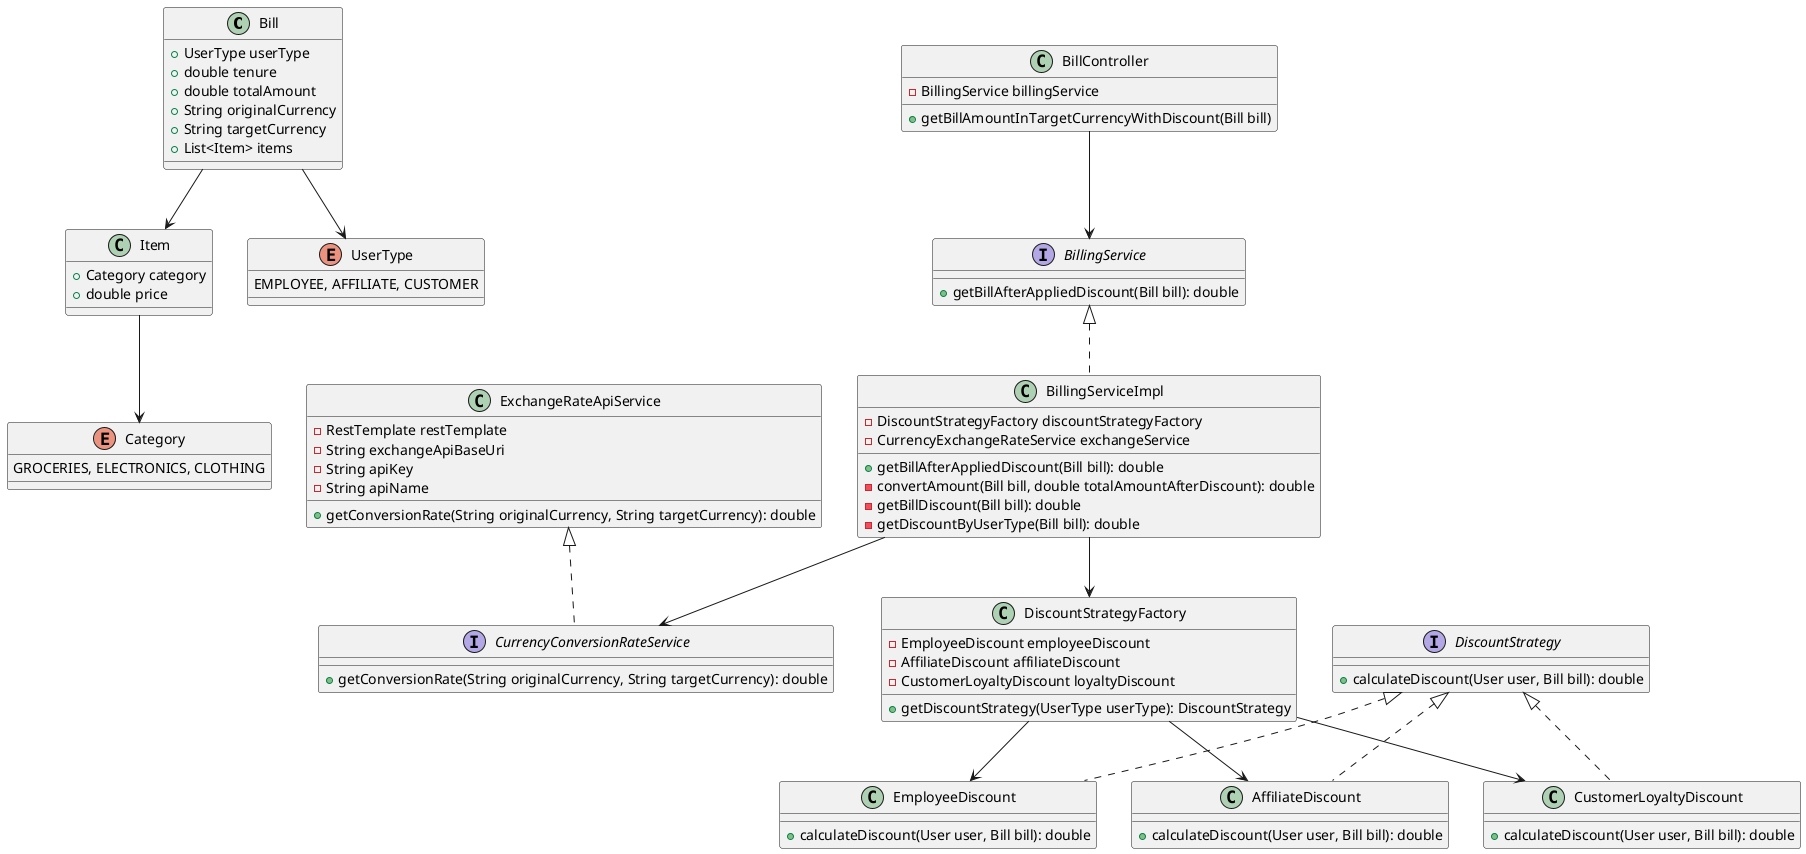 @startuml
class Bill {
    +UserType userType
    +double tenure
    +double totalAmount
    +String originalCurrency
    +String targetCurrency
    +List<Item> items
}

class Item {
    +Category category
    +double price
}

enum UserType {
    EMPLOYEE, AFFILIATE, CUSTOMER
}

enum Category {
    GROCERIES, ELECTRONICS, CLOTHING
}

class BillController{
  -BillingService billingService
  +getBillAmountInTargetCurrencyWithDiscount(Bill bill)

}

interface BillingService {
    +getBillAfterAppliedDiscount(Bill bill): double
}

class BillingServiceImpl {
    -DiscountStrategyFactory discountStrategyFactory
    -CurrencyExchangeRateService exchangeService
    +getBillAfterAppliedDiscount(Bill bill): double
    -convertAmount(Bill bill, double totalAmountAfterDiscount): double
    -getBillDiscount(Bill bill): double
    -getDiscountByUserType(Bill bill): double
}

interface CurrencyConversionRateService {
     +getConversionRate(String originalCurrency, String targetCurrency): double
}

class ExchangeRateApiService {
    -RestTemplate restTemplate
    -String exchangeApiBaseUri
    -String apiKey
    -String apiName
    +getConversionRate(String originalCurrency, String targetCurrency): double
}

interface DiscountStrategy {
    +calculateDiscount(User user, Bill bill): double
}

class EmployeeDiscount {
    +calculateDiscount(User user, Bill bill): double
}

class AffiliateDiscount {
    +calculateDiscount(User user, Bill bill): double
}

class CustomerLoyaltyDiscount {
    +calculateDiscount(User user, Bill bill): double
}

class DiscountStrategyFactory {
    -EmployeeDiscount employeeDiscount
    -AffiliateDiscount affiliateDiscount
    -CustomerLoyaltyDiscount loyaltyDiscount
    +getDiscountStrategy(UserType userType): DiscountStrategy
}

BillController --> BillingService
BillingService <|.. BillingServiceImpl
BillingServiceImpl --> DiscountStrategyFactory
BillingServiceImpl --> CurrencyConversionRateService
DiscountStrategy <|.. EmployeeDiscount
DiscountStrategy <|.. AffiliateDiscount
DiscountStrategy <|.. CustomerLoyaltyDiscount
ExchangeRateApiService <|.. CurrencyConversionRateService
DiscountStrategyFactory --> EmployeeDiscount
DiscountStrategyFactory --> AffiliateDiscount
DiscountStrategyFactory --> CustomerLoyaltyDiscount
Bill --> UserType
Bill --> Item
Item --> Category
@enduml
